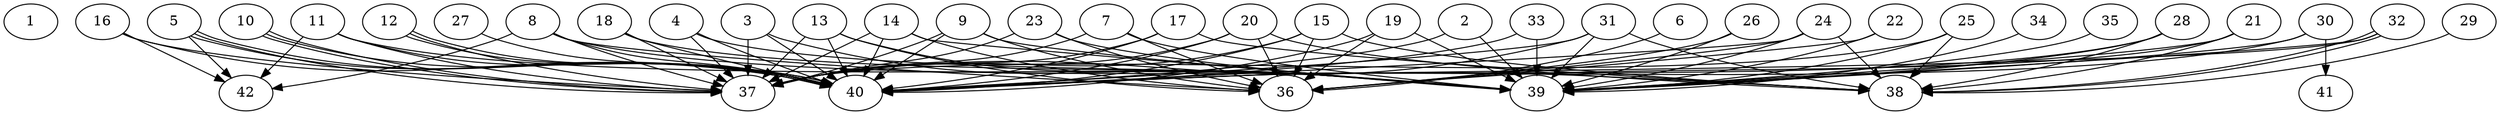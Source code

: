 // DAG (tier=3-complex, mode=compute, n=42, ccr=0.480, fat=0.877, density=0.772, regular=0.204, jump=0.289, mindata=1048576, maxdata=16777216)
// DAG automatically generated by daggen at Sun Aug 24 16:33:34 2025
// /home/ermia/Project/Environments/daggen/bin/daggen --dot --ccr 0.480 --fat 0.877 --regular 0.204 --density 0.772 --jump 0.289 --mindata 1048576 --maxdata 16777216 -n 42 
digraph G {
  1 [size="44378795956895448", alpha="0.16", expect_size="22189397978447724"]
  2 [size="3635439409110665728", alpha="0.09", expect_size="1817719704555332864"]
  2 -> 39 [size ="1354490489864192"]
  2 -> 40 [size ="1354490489864192"]
  3 [size="7672353605018712", alpha="0.08", expect_size="3836176802509356"]
  3 -> 37 [size ="377576958722048"]
  3 -> 39 [size ="377576958722048"]
  3 -> 40 [size ="377576958722048"]
  4 [size="2927429738335097", alpha="0.06", expect_size="1463714869167548"]
  4 -> 37 [size ="47117972275200"]
  4 -> 39 [size ="47117972275200"]
  4 -> 40 [size ="47117972275200"]
  5 [size="136485236605030760448", alpha="0.10", expect_size="68242618302515380224"]
  5 -> 37 [size ="212070586908672"]
  5 -> 40 [size ="212070586908672"]
  5 -> 40 [size ="212070586908672"]
  5 -> 42 [size ="212070586908672"]
  6 [size="581345429989595008", alpha="0.19", expect_size="290672714994797504"]
  6 -> 36 [size ="881156169924608"]
  7 [size="25402537927664840", alpha="0.17", expect_size="12701268963832420"]
  7 -> 36 [size ="10787380789248"]
  7 -> 37 [size ="10787380789248"]
  7 -> 39 [size ="10787380789248"]
  8 [size="63078099709041728", alpha="0.16", expect_size="31539049854520864"]
  8 -> 36 [size ="1697917417029632"]
  8 -> 37 [size ="1697917417029632"]
  8 -> 38 [size ="1697917417029632"]
  8 -> 40 [size ="1697917417029632"]
  8 -> 42 [size ="1697917417029632"]
  9 [size="42528636526975200", alpha="0.11", expect_size="21264318263487600"]
  9 -> 36 [size ="1377182681137152"]
  9 -> 37 [size ="1377182681137152"]
  9 -> 39 [size ="1377182681137152"]
  9 -> 40 [size ="1377182681137152"]
  10 [size="578055920077757184", alpha="0.13", expect_size="289027960038878592"]
  10 -> 37 [size ="237417739059200"]
  10 -> 37 [size ="237417739059200"]
  10 -> 40 [size ="237417739059200"]
  11 [size="273873120339178", alpha="0.03", expect_size="136936560169589"]
  11 -> 37 [size ="26280670003200"]
  11 -> 39 [size ="26280670003200"]
  11 -> 40 [size ="26280670003200"]
  11 -> 42 [size ="26280670003200"]
  12 [size="393975908092559", alpha="0.05", expect_size="196987954046279"]
  12 -> 37 [size ="11581521920000"]
  12 -> 40 [size ="11581521920000"]
  12 -> 40 [size ="11581521920000"]
  13 [size="190694916404313920", alpha="0.18", expect_size="95347458202156960"]
  13 -> 36 [size ="256531182387200"]
  13 -> 37 [size ="256531182387200"]
  13 -> 39 [size ="256531182387200"]
  13 -> 40 [size ="256531182387200"]
  14 [size="139025321524562231296", alpha="0.05", expect_size="69512660762281115648"]
  14 -> 36 [size ="214693679464448"]
  14 -> 37 [size ="214693679464448"]
  14 -> 39 [size ="214693679464448"]
  14 -> 40 [size ="214693679464448"]
  15 [size="45409211411760000", alpha="0.10", expect_size="22704605705880000"]
  15 -> 36 [size ="1052266987520000"]
  15 -> 37 [size ="1052266987520000"]
  15 -> 38 [size ="1052266987520000"]
  15 -> 40 [size ="1052266987520000"]
  16 [size="38622149705595879424", alpha="0.18", expect_size="19311074852797939712"]
  16 -> 37 [size ="91407314321408"]
  16 -> 40 [size ="91407314321408"]
  16 -> 42 [size ="91407314321408"]
  17 [size="174502338003220576", alpha="0.08", expect_size="87251169001610288"]
  17 -> 37 [size ="68663449223168"]
  17 -> 38 [size ="68663449223168"]
  17 -> 40 [size ="68663449223168"]
  18 [size="40930434346678544", alpha="0.16", expect_size="20465217173339272"]
  18 -> 37 [size ="1294204852502528"]
  18 -> 39 [size ="1294204852502528"]
  18 -> 40 [size ="1294204852502528"]
  19 [size="7295698485267056", alpha="0.09", expect_size="3647849242633528"]
  19 -> 36 [size ="559656250376192"]
  19 -> 39 [size ="559656250376192"]
  19 -> 40 [size ="559656250376192"]
  20 [size="1009238052396389888", alpha="0.17", expect_size="504619026198194944"]
  20 -> 36 [size ="763620698882048"]
  20 -> 37 [size ="763620698882048"]
  20 -> 38 [size ="763620698882048"]
  20 -> 40 [size ="763620698882048"]
  21 [size="778850520105222144000", alpha="0.16", expect_size="389425260052611072000"]
  21 -> 36 [size ="677214211276800"]
  21 -> 38 [size ="677214211276800"]
  21 -> 39 [size ="677214211276800"]
  22 [size="8561973675014048", alpha="0.18", expect_size="4280986837507024"]
  22 -> 36 [size ="211733297758208"]
  22 -> 39 [size ="211733297758208"]
  23 [size="2730232312728447", alpha="0.07", expect_size="1365116156364223"]
  23 -> 36 [size ="148186513539072"]
  23 -> 37 [size ="148186513539072"]
  23 -> 39 [size ="148186513539072"]
  24 [size="3483670726873066766336", alpha="0.00", expect_size="1741835363436533383168"]
  24 -> 36 [size ="1838434041724928"]
  24 -> 38 [size ="1838434041724928"]
  24 -> 39 [size ="1838434041724928"]
  24 -> 40 [size ="1838434041724928"]
  25 [size="2539591485609975296", alpha="0.09", expect_size="1269795742804987648"]
  25 -> 37 [size ="1124493607043072"]
  25 -> 38 [size ="1124493607043072"]
  25 -> 39 [size ="1124493607043072"]
  26 [size="2799432414674812", alpha="0.12", expect_size="1399716207337406"]
  26 -> 36 [size ="82182353715200"]
  26 -> 39 [size ="82182353715200"]
  27 [size="576765091651551232", alpha="0.02", expect_size="288382545825775616"]
  27 -> 40 [size ="765703044988928"]
  28 [size="35841746713287048", alpha="0.01", expect_size="17920873356643524"]
  28 -> 38 [size ="662820165255168"]
  28 -> 39 [size ="662820165255168"]
  28 -> 40 [size ="662820165255168"]
  29 [size="227320524349374464000", alpha="0.12", expect_size="113660262174687232000"]
  29 -> 38 [size ="297976777932800"]
  30 [size="595680141880873088", alpha="0.10", expect_size="297840070940436544"]
  30 -> 39 [size ="236436951400448"]
  30 -> 40 [size ="236436951400448"]
  30 -> 41 [size ="236436951400448"]
  31 [size="1610147665548646", alpha="0.19", expect_size="805073832774323"]
  31 -> 37 [size ="26310374064128"]
  31 -> 38 [size ="26310374064128"]
  31 -> 39 [size ="26310374064128"]
  31 -> 40 [size ="26310374064128"]
  32 [size="1920651652149129773056", alpha="0.08", expect_size="960325826074564886528"]
  32 -> 38 [size ="1236106024583168"]
  32 -> 38 [size ="1236106024583168"]
  32 -> 39 [size ="1236106024583168"]
  32 -> 40 [size ="1236106024583168"]
  33 [size="2782791809085099474944", alpha="0.19", expect_size="1391395904542549737472"]
  33 -> 39 [size ="1582743230087168"]
  33 -> 40 [size ="1582743230087168"]
  34 [size="18633532794400456", alpha="0.08", expect_size="9316766397200228"]
  34 -> 39 [size ="1642288656678912"]
  35 [size="79324310984839921664", alpha="0.14", expect_size="39662155492419960832"]
  35 -> 39 [size ="147693322108928"]
  36 [size="19260446737109168", alpha="0.16", expect_size="9630223368554584"]
  37 [size="49721713328079765504", alpha="0.09", expect_size="24860856664039882752"]
  38 [size="27064053766302976", alpha="0.09", expect_size="13532026883151488"]
  39 [size="3834629666562783232", alpha="0.11", expect_size="1917314833281391616"]
  40 [size="2508303933150041600", alpha="0.14", expect_size="1254151966575020800"]
  41 [size="3366421860577414144", alpha="0.12", expect_size="1683210930288707072"]
  42 [size="3088092347647041470464", alpha="0.01", expect_size="1544046173823520735232"]
}